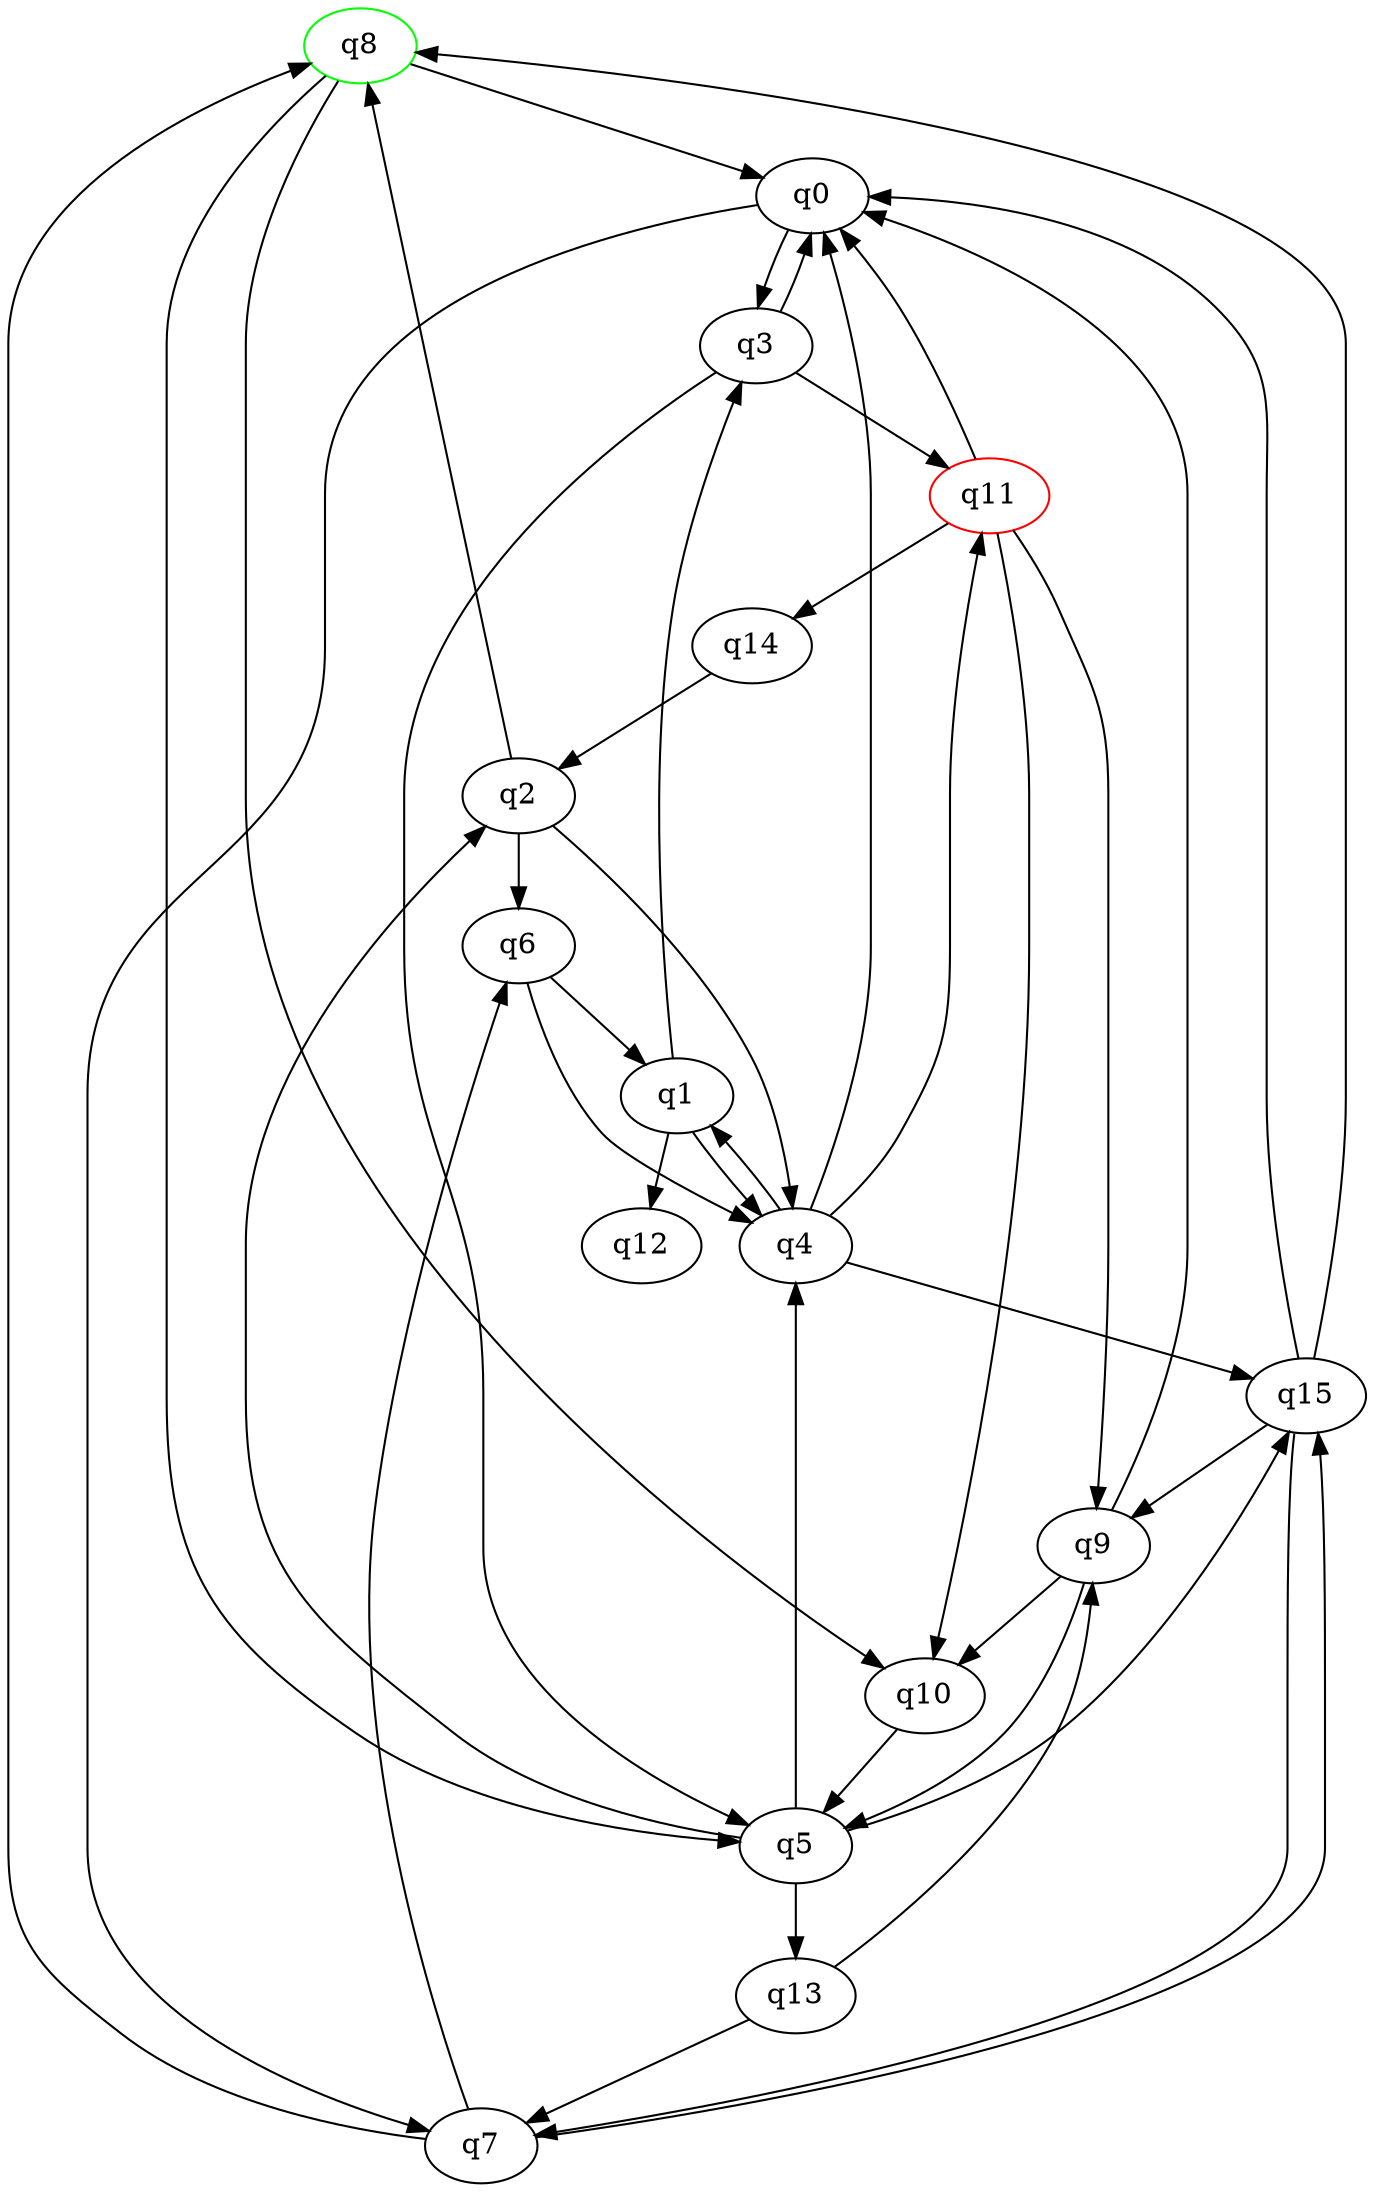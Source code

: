 digraph A{
q8 [initial=1,color=green];
q11 [final=1,color=red];
q0 -> q3;
q0 -> q7;
q1 -> q3;
q1 -> q4;
q1 -> q12;
q2 -> q4;
q2 -> q6;
q2 -> q8;
q3 -> q0;
q3 -> q5;
q3 -> q11;
q4 -> q0;
q4 -> q1;
q4 -> q11;
q4 -> q15;
q5 -> q2;
q5 -> q4;
q5 -> q13;
q5 -> q15;
q6 -> q1;
q6 -> q4;
q7 -> q6;
q7 -> q8;
q7 -> q15;
q8 -> q0;
q8 -> q5;
q8 -> q10;
q9 -> q0;
q9 -> q5;
q9 -> q10;
q10 -> q5;
q11 -> q0;
q11 -> q9;
q11 -> q10;
q11 -> q14;
q13 -> q7;
q13 -> q9;
q14 -> q2;
q15 -> q0;
q15 -> q7;
q15 -> q8;
q15 -> q9;
}